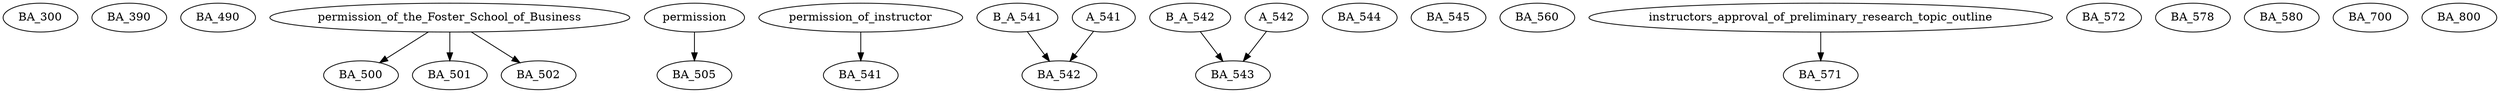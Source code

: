 digraph G {
    BA_300;
    BA_390;
    BA_490;
    edge [color=black];
    permission_of_the_Foster_School_of_Business -> BA_500;
    edge [color=black];
    permission_of_the_Foster_School_of_Business -> BA_501;
    edge [color=black];
    permission_of_the_Foster_School_of_Business -> BA_502;
    edge [color=black];
    permission -> BA_505;
    edge [color=black];
    permission_of_instructor -> BA_541;
    edge [color=black];
    B_A_541 -> BA_542;
    A_541 -> BA_542;
    edge [color=black];
    B_A_542 -> BA_543;
    A_542 -> BA_543;
    BA_544;
    BA_545;
    BA_560;
    edge [color=black];
    instructors_approval_of_preliminary_research_topic_outline -> BA_571;
    BA_572;
    BA_578;
    BA_580;
    BA_700;
    BA_800;
}
